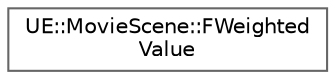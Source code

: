 digraph "Graphical Class Hierarchy"
{
 // INTERACTIVE_SVG=YES
 // LATEX_PDF_SIZE
  bgcolor="transparent";
  edge [fontname=Helvetica,fontsize=10,labelfontname=Helvetica,labelfontsize=10];
  node [fontname=Helvetica,fontsize=10,shape=box,height=0.2,width=0.4];
  rankdir="LR";
  Node0 [id="Node000000",label="UE::MovieScene::FWeighted\lValue",height=0.2,width=0.4,color="grey40", fillcolor="white", style="filled",URL="$d5/d71/structUE_1_1MovieScene_1_1FWeightedValue.html",tooltip="Holds a weighted value."];
}
